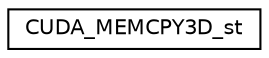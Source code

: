 digraph G
{
  edge [fontname="Helvetica",fontsize="10",labelfontname="Helvetica",labelfontsize="10"];
  node [fontname="Helvetica",fontsize="10",shape=record];
  rankdir=LR;
  Node1 [label="CUDA_MEMCPY3D_st",height=0.2,width=0.4,color="black", fillcolor="white", style="filled",URL="$d5/d03/structCUDA__MEMCPY3D__st.html"];
}
